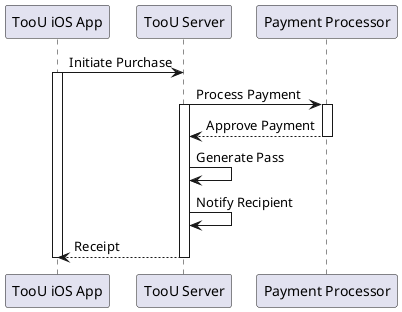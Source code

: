 @startuml
participant "TooU iOS App" as app
participant "TooU Server" as server
participant "Payment Processor" as payment
app -> server : Initiate Purchase
activate app

server -> payment : Process Payment
activate server
activate payment
payment --> server : Approve Payment
deactivate payment

server -> server : Generate Pass
server -> server : Notify Recipient

server --> app : Receipt
deactivate server
deactivate app
@enduml
